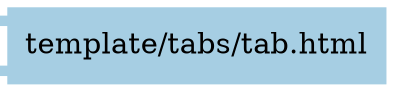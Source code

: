 digraph dependencies {
  node[shape="component",style="filled",colorscheme=paired12]


    node[shape="component"]
    "template/tabs/tab.html"[label="template/tabs/tab.html", color=1]

    


    node[shape="ellipse"]
    


    

    

    

    node[shape="cds"]
    

    









    node[shape="ellipse",style="filled", color=9]
    

    


    

    

    

    


}
